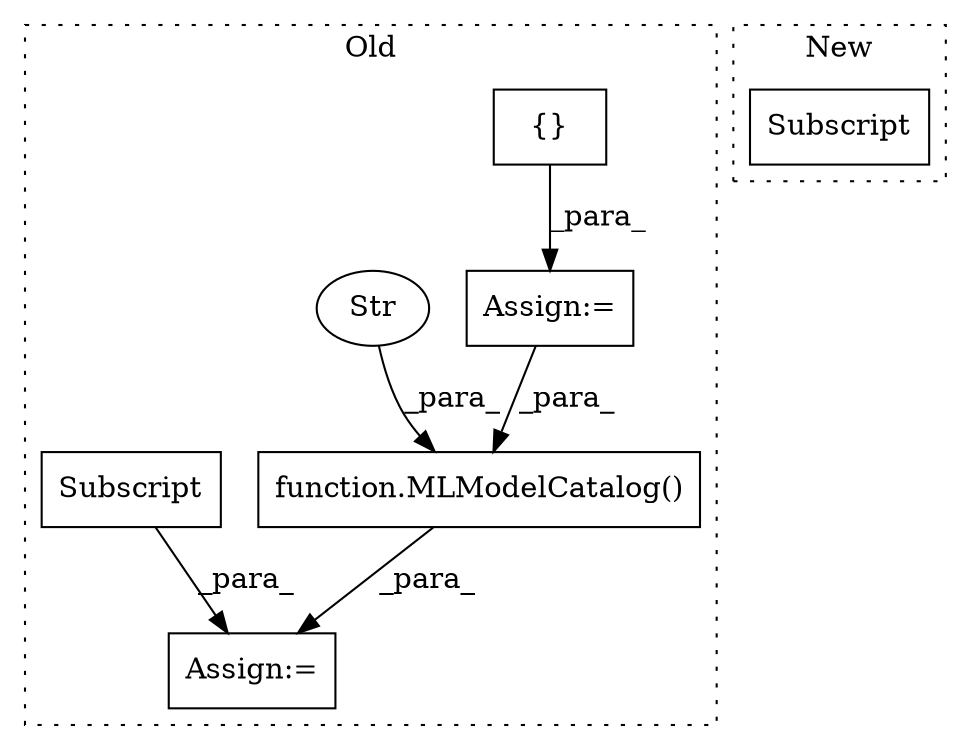 digraph G {
subgraph cluster0 {
1 [label="function.MLModelCatalog()" a="75" s="1816,1863" l="15,1" shape="box"];
3 [label="{}" a="59" s="1452,1786" l="10,0" shape="box"];
4 [label="Str" a="66" s="1837" l="5" shape="ellipse"];
5 [label="Assign:=" a="68" s="1449" l="3" shape="box"];
6 [label="Assign:=" a="68" s="2075" l="3" shape="box"];
7 [label="Subscript" a="63" s="2078,0" l="34,0" shape="box"];
label = "Old";
style="dotted";
}
subgraph cluster1 {
2 [label="Subscript" a="63" s="1190,0" l="49,0" shape="box"];
label = "New";
style="dotted";
}
1 -> 6 [label="_para_"];
3 -> 5 [label="_para_"];
4 -> 1 [label="_para_"];
5 -> 1 [label="_para_"];
7 -> 6 [label="_para_"];
}